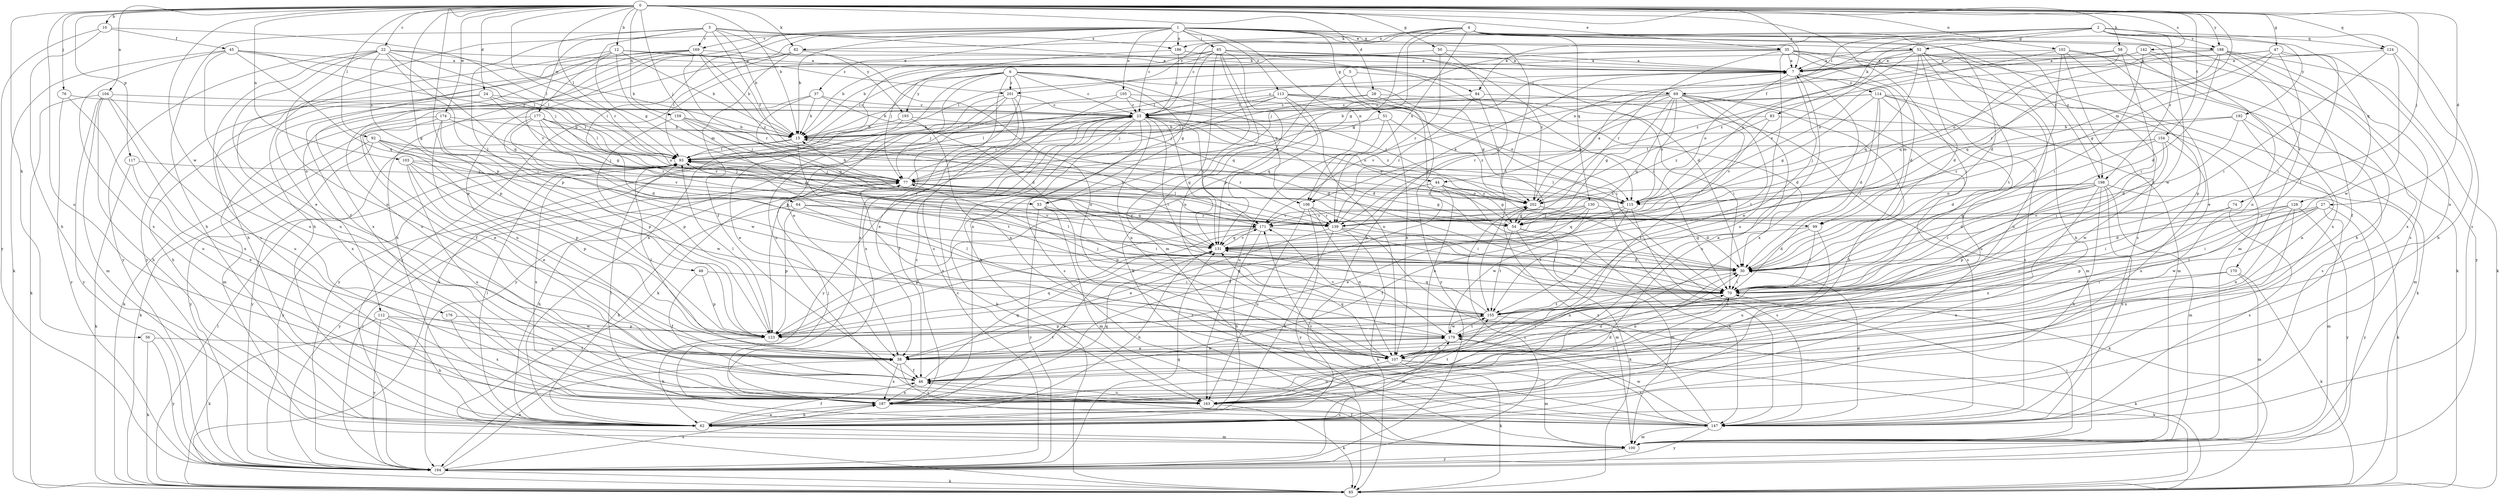 strict digraph  {
0;
1;
2;
3;
4;
5;
6;
7;
10;
12;
15;
22;
23;
24;
27;
28;
30;
35;
37;
38;
44;
45;
46;
47;
48;
50;
51;
52;
53;
54;
56;
58;
62;
64;
65;
69;
70;
74;
76;
77;
82;
83;
84;
85;
92;
93;
99;
100;
102;
103;
104;
105;
106;
107;
112;
113;
114;
115;
117;
123;
124;
128;
130;
131;
139;
142;
147;
154;
155;
159;
163;
169;
170;
171;
174;
176;
177;
179;
186;
187;
188;
192;
193;
194;
198;
201;
202;
0 -> 7  [label=a];
0 -> 10  [label=b];
0 -> 12  [label=b];
0 -> 15  [label=b];
0 -> 22  [label=c];
0 -> 24  [label=d];
0 -> 27  [label=d];
0 -> 28  [label=d];
0 -> 35  [label=e];
0 -> 44  [label=f];
0 -> 47  [label=g];
0 -> 48  [label=g];
0 -> 50  [label=g];
0 -> 56  [label=h];
0 -> 58  [label=h];
0 -> 74  [label=j];
0 -> 76  [label=j];
0 -> 77  [label=j];
0 -> 82  [label=k];
0 -> 92  [label=l];
0 -> 93  [label=l];
0 -> 99  [label=m];
0 -> 102  [label=n];
0 -> 103  [label=n];
0 -> 104  [label=n];
0 -> 117  [label=p];
0 -> 123  [label=p];
0 -> 124  [label=q];
0 -> 139  [label=r];
0 -> 142  [label=s];
0 -> 154  [label=t];
0 -> 159  [label=u];
0 -> 163  [label=u];
0 -> 174  [label=w];
0 -> 176  [label=w];
0 -> 188  [label=y];
1 -> 15  [label=b];
1 -> 23  [label=c];
1 -> 35  [label=e];
1 -> 37  [label=e];
1 -> 38  [label=e];
1 -> 51  [label=g];
1 -> 52  [label=g];
1 -> 62  [label=h];
1 -> 64  [label=i];
1 -> 65  [label=i];
1 -> 105  [label=n];
1 -> 106  [label=n];
1 -> 112  [label=o];
1 -> 113  [label=o];
1 -> 155  [label=t];
1 -> 169  [label=v];
1 -> 186  [label=x];
1 -> 188  [label=y];
1 -> 198  [label=z];
2 -> 52  [label=g];
2 -> 69  [label=i];
2 -> 82  [label=k];
2 -> 83  [label=k];
2 -> 84  [label=k];
2 -> 106  [label=n];
2 -> 124  [label=q];
2 -> 128  [label=q];
2 -> 147  [label=s];
2 -> 188  [label=y];
2 -> 192  [label=y];
2 -> 198  [label=z];
3 -> 15  [label=b];
3 -> 44  [label=f];
3 -> 53  [label=g];
3 -> 62  [label=h];
3 -> 84  [label=k];
3 -> 123  [label=p];
3 -> 169  [label=v];
3 -> 177  [label=w];
3 -> 186  [label=x];
3 -> 193  [label=y];
4 -> 23  [label=c];
4 -> 30  [label=d];
4 -> 53  [label=g];
4 -> 106  [label=n];
4 -> 123  [label=p];
4 -> 130  [label=q];
4 -> 170  [label=v];
4 -> 179  [label=w];
4 -> 186  [label=x];
4 -> 198  [label=z];
4 -> 201  [label=z];
5 -> 30  [label=d];
5 -> 69  [label=i];
5 -> 131  [label=q];
6 -> 23  [label=c];
6 -> 38  [label=e];
6 -> 53  [label=g];
6 -> 54  [label=g];
6 -> 85  [label=k];
6 -> 106  [label=n];
6 -> 123  [label=p];
6 -> 163  [label=u];
6 -> 187  [label=x];
6 -> 193  [label=y];
6 -> 201  [label=z];
7 -> 23  [label=c];
7 -> 38  [label=e];
7 -> 77  [label=j];
7 -> 99  [label=m];
7 -> 114  [label=o];
7 -> 115  [label=o];
7 -> 187  [label=x];
10 -> 45  [label=f];
10 -> 62  [label=h];
10 -> 93  [label=l];
10 -> 194  [label=y];
12 -> 7  [label=a];
12 -> 15  [label=b];
12 -> 46  [label=f];
12 -> 99  [label=m];
12 -> 163  [label=u];
12 -> 171  [label=v];
12 -> 201  [label=z];
15 -> 93  [label=l];
15 -> 139  [label=r];
15 -> 155  [label=t];
15 -> 194  [label=y];
22 -> 7  [label=a];
22 -> 15  [label=b];
22 -> 38  [label=e];
22 -> 70  [label=i];
22 -> 93  [label=l];
22 -> 107  [label=n];
22 -> 123  [label=p];
22 -> 131  [label=q];
22 -> 147  [label=s];
22 -> 194  [label=y];
23 -> 15  [label=b];
23 -> 30  [label=d];
23 -> 46  [label=f];
23 -> 70  [label=i];
23 -> 85  [label=k];
23 -> 93  [label=l];
23 -> 107  [label=n];
23 -> 131  [label=q];
23 -> 147  [label=s];
23 -> 163  [label=u];
23 -> 171  [label=v];
23 -> 194  [label=y];
23 -> 202  [label=z];
24 -> 23  [label=c];
24 -> 54  [label=g];
24 -> 62  [label=h];
24 -> 93  [label=l];
24 -> 187  [label=x];
27 -> 70  [label=i];
27 -> 100  [label=m];
27 -> 139  [label=r];
27 -> 155  [label=t];
27 -> 179  [label=w];
27 -> 194  [label=y];
28 -> 23  [label=c];
28 -> 70  [label=i];
28 -> 77  [label=j];
28 -> 194  [label=y];
30 -> 70  [label=i];
30 -> 107  [label=n];
35 -> 7  [label=a];
35 -> 15  [label=b];
35 -> 30  [label=d];
35 -> 70  [label=i];
35 -> 77  [label=j];
35 -> 100  [label=m];
35 -> 139  [label=r];
35 -> 147  [label=s];
35 -> 163  [label=u];
37 -> 15  [label=b];
37 -> 23  [label=c];
37 -> 30  [label=d];
37 -> 46  [label=f];
37 -> 131  [label=q];
38 -> 46  [label=f];
38 -> 70  [label=i];
38 -> 93  [label=l];
38 -> 147  [label=s];
38 -> 155  [label=t];
38 -> 179  [label=w];
38 -> 187  [label=x];
44 -> 46  [label=f];
44 -> 54  [label=g];
44 -> 107  [label=n];
44 -> 123  [label=p];
44 -> 147  [label=s];
44 -> 202  [label=z];
45 -> 7  [label=a];
45 -> 77  [label=j];
45 -> 85  [label=k];
45 -> 93  [label=l];
45 -> 131  [label=q];
45 -> 163  [label=u];
45 -> 187  [label=x];
46 -> 30  [label=d];
46 -> 131  [label=q];
46 -> 163  [label=u];
46 -> 187  [label=x];
47 -> 7  [label=a];
47 -> 54  [label=g];
47 -> 70  [label=i];
47 -> 107  [label=n];
47 -> 115  [label=o];
47 -> 139  [label=r];
47 -> 155  [label=t];
48 -> 46  [label=f];
48 -> 70  [label=i];
48 -> 123  [label=p];
50 -> 7  [label=a];
50 -> 62  [label=h];
50 -> 93  [label=l];
50 -> 139  [label=r];
51 -> 15  [label=b];
51 -> 107  [label=n];
51 -> 163  [label=u];
51 -> 202  [label=z];
52 -> 7  [label=a];
52 -> 30  [label=d];
52 -> 62  [label=h];
52 -> 85  [label=k];
52 -> 93  [label=l];
52 -> 115  [label=o];
52 -> 131  [label=q];
52 -> 155  [label=t];
52 -> 163  [label=u];
52 -> 171  [label=v];
53 -> 70  [label=i];
53 -> 100  [label=m];
53 -> 139  [label=r];
53 -> 147  [label=s];
53 -> 194  [label=y];
54 -> 23  [label=c];
54 -> 85  [label=k];
54 -> 93  [label=l];
54 -> 100  [label=m];
54 -> 147  [label=s];
54 -> 155  [label=t];
56 -> 38  [label=e];
56 -> 85  [label=k];
56 -> 194  [label=y];
58 -> 7  [label=a];
58 -> 70  [label=i];
58 -> 131  [label=q];
58 -> 187  [label=x];
58 -> 202  [label=z];
62 -> 46  [label=f];
62 -> 93  [label=l];
62 -> 100  [label=m];
62 -> 179  [label=w];
62 -> 187  [label=x];
64 -> 62  [label=h];
64 -> 123  [label=p];
64 -> 139  [label=r];
64 -> 155  [label=t];
64 -> 171  [label=v];
65 -> 7  [label=a];
65 -> 15  [label=b];
65 -> 62  [label=h];
65 -> 70  [label=i];
65 -> 85  [label=k];
65 -> 100  [label=m];
65 -> 107  [label=n];
65 -> 131  [label=q];
65 -> 187  [label=x];
65 -> 194  [label=y];
65 -> 202  [label=z];
69 -> 23  [label=c];
69 -> 46  [label=f];
69 -> 54  [label=g];
69 -> 62  [label=h];
69 -> 93  [label=l];
69 -> 115  [label=o];
69 -> 131  [label=q];
69 -> 139  [label=r];
69 -> 147  [label=s];
69 -> 155  [label=t];
69 -> 163  [label=u];
69 -> 171  [label=v];
70 -> 93  [label=l];
70 -> 107  [label=n];
70 -> 155  [label=t];
74 -> 54  [label=g];
74 -> 70  [label=i];
74 -> 147  [label=s];
76 -> 23  [label=c];
76 -> 163  [label=u];
76 -> 194  [label=y];
77 -> 15  [label=b];
77 -> 23  [label=c];
77 -> 54  [label=g];
77 -> 62  [label=h];
77 -> 107  [label=n];
77 -> 115  [label=o];
77 -> 131  [label=q];
77 -> 139  [label=r];
77 -> 194  [label=y];
77 -> 202  [label=z];
82 -> 7  [label=a];
82 -> 46  [label=f];
82 -> 62  [label=h];
82 -> 93  [label=l];
82 -> 107  [label=n];
83 -> 15  [label=b];
83 -> 100  [label=m];
83 -> 171  [label=v];
83 -> 202  [label=z];
84 -> 23  [label=c];
84 -> 100  [label=m];
84 -> 139  [label=r];
84 -> 202  [label=z];
85 -> 93  [label=l];
92 -> 77  [label=j];
92 -> 85  [label=k];
92 -> 93  [label=l];
92 -> 123  [label=p];
92 -> 171  [label=v];
92 -> 194  [label=y];
93 -> 77  [label=j];
93 -> 187  [label=x];
93 -> 194  [label=y];
99 -> 30  [label=d];
99 -> 70  [label=i];
99 -> 131  [label=q];
99 -> 163  [label=u];
100 -> 46  [label=f];
100 -> 70  [label=i];
100 -> 194  [label=y];
102 -> 7  [label=a];
102 -> 38  [label=e];
102 -> 62  [label=h];
102 -> 70  [label=i];
102 -> 115  [label=o];
102 -> 123  [label=p];
102 -> 155  [label=t];
103 -> 38  [label=e];
103 -> 77  [label=j];
103 -> 123  [label=p];
103 -> 139  [label=r];
103 -> 163  [label=u];
103 -> 179  [label=w];
104 -> 23  [label=c];
104 -> 62  [label=h];
104 -> 85  [label=k];
104 -> 100  [label=m];
104 -> 163  [label=u];
104 -> 187  [label=x];
104 -> 194  [label=y];
105 -> 23  [label=c];
105 -> 115  [label=o];
105 -> 187  [label=x];
105 -> 194  [label=y];
105 -> 202  [label=z];
106 -> 70  [label=i];
106 -> 107  [label=n];
106 -> 139  [label=r];
106 -> 163  [label=u];
106 -> 194  [label=y];
107 -> 85  [label=k];
107 -> 100  [label=m];
107 -> 131  [label=q];
107 -> 147  [label=s];
107 -> 163  [label=u];
112 -> 46  [label=f];
112 -> 62  [label=h];
112 -> 85  [label=k];
112 -> 179  [label=w];
112 -> 194  [label=y];
113 -> 15  [label=b];
113 -> 23  [label=c];
113 -> 30  [label=d];
113 -> 70  [label=i];
113 -> 77  [label=j];
113 -> 93  [label=l];
113 -> 107  [label=n];
113 -> 115  [label=o];
113 -> 131  [label=q];
114 -> 15  [label=b];
114 -> 23  [label=c];
114 -> 30  [label=d];
114 -> 54  [label=g];
114 -> 70  [label=i];
114 -> 85  [label=k];
114 -> 100  [label=m];
114 -> 147  [label=s];
114 -> 163  [label=u];
115 -> 46  [label=f];
115 -> 93  [label=l];
115 -> 131  [label=q];
115 -> 147  [label=s];
115 -> 155  [label=t];
117 -> 38  [label=e];
117 -> 77  [label=j];
117 -> 85  [label=k];
123 -> 62  [label=h];
123 -> 93  [label=l];
123 -> 131  [label=q];
124 -> 7  [label=a];
124 -> 62  [label=h];
124 -> 70  [label=i];
124 -> 179  [label=w];
128 -> 30  [label=d];
128 -> 107  [label=n];
128 -> 123  [label=p];
128 -> 171  [label=v];
128 -> 187  [label=x];
128 -> 194  [label=y];
130 -> 30  [label=d];
130 -> 38  [label=e];
130 -> 123  [label=p];
130 -> 139  [label=r];
130 -> 171  [label=v];
130 -> 179  [label=w];
131 -> 30  [label=d];
131 -> 62  [label=h];
131 -> 70  [label=i];
131 -> 171  [label=v];
131 -> 187  [label=x];
139 -> 7  [label=a];
139 -> 38  [label=e];
139 -> 62  [label=h];
139 -> 70  [label=i];
139 -> 85  [label=k];
139 -> 100  [label=m];
142 -> 7  [label=a];
142 -> 70  [label=i];
142 -> 93  [label=l];
142 -> 107  [label=n];
142 -> 194  [label=y];
147 -> 30  [label=d];
147 -> 93  [label=l];
147 -> 100  [label=m];
147 -> 171  [label=v];
147 -> 179  [label=w];
147 -> 194  [label=y];
147 -> 202  [label=z];
154 -> 30  [label=d];
154 -> 70  [label=i];
154 -> 77  [label=j];
154 -> 93  [label=l];
154 -> 163  [label=u];
154 -> 179  [label=w];
155 -> 77  [label=j];
155 -> 85  [label=k];
155 -> 123  [label=p];
155 -> 131  [label=q];
155 -> 179  [label=w];
159 -> 15  [label=b];
159 -> 30  [label=d];
159 -> 77  [label=j];
159 -> 115  [label=o];
159 -> 123  [label=p];
163 -> 7  [label=a];
163 -> 70  [label=i];
163 -> 85  [label=k];
169 -> 7  [label=a];
169 -> 15  [label=b];
169 -> 62  [label=h];
169 -> 139  [label=r];
169 -> 163  [label=u];
169 -> 187  [label=x];
169 -> 194  [label=y];
169 -> 202  [label=z];
170 -> 70  [label=i];
170 -> 85  [label=k];
170 -> 100  [label=m];
170 -> 107  [label=n];
171 -> 15  [label=b];
171 -> 62  [label=h];
171 -> 70  [label=i];
171 -> 123  [label=p];
171 -> 131  [label=q];
174 -> 15  [label=b];
174 -> 38  [label=e];
174 -> 100  [label=m];
174 -> 107  [label=n];
174 -> 123  [label=p];
174 -> 139  [label=r];
176 -> 123  [label=p];
176 -> 187  [label=x];
177 -> 15  [label=b];
177 -> 30  [label=d];
177 -> 85  [label=k];
177 -> 93  [label=l];
177 -> 115  [label=o];
177 -> 131  [label=q];
177 -> 171  [label=v];
177 -> 179  [label=w];
179 -> 38  [label=e];
179 -> 85  [label=k];
179 -> 93  [label=l];
179 -> 107  [label=n];
179 -> 155  [label=t];
179 -> 171  [label=v];
186 -> 7  [label=a];
186 -> 23  [label=c];
186 -> 30  [label=d];
186 -> 77  [label=j];
187 -> 23  [label=c];
187 -> 30  [label=d];
187 -> 62  [label=h];
187 -> 77  [label=j];
187 -> 131  [label=q];
187 -> 147  [label=s];
187 -> 155  [label=t];
188 -> 7  [label=a];
188 -> 30  [label=d];
188 -> 46  [label=f];
188 -> 85  [label=k];
188 -> 131  [label=q];
188 -> 147  [label=s];
188 -> 187  [label=x];
188 -> 202  [label=z];
192 -> 15  [label=b];
192 -> 30  [label=d];
192 -> 107  [label=n];
192 -> 139  [label=r];
192 -> 147  [label=s];
193 -> 15  [label=b];
193 -> 30  [label=d];
193 -> 38  [label=e];
193 -> 107  [label=n];
194 -> 23  [label=c];
194 -> 38  [label=e];
194 -> 77  [label=j];
194 -> 85  [label=k];
194 -> 131  [label=q];
194 -> 187  [label=x];
194 -> 202  [label=z];
198 -> 30  [label=d];
198 -> 62  [label=h];
198 -> 70  [label=i];
198 -> 85  [label=k];
198 -> 100  [label=m];
198 -> 115  [label=o];
198 -> 123  [label=p];
198 -> 147  [label=s];
198 -> 187  [label=x];
198 -> 202  [label=z];
201 -> 23  [label=c];
201 -> 38  [label=e];
201 -> 77  [label=j];
201 -> 85  [label=k];
201 -> 163  [label=u];
201 -> 194  [label=y];
202 -> 7  [label=a];
202 -> 54  [label=g];
202 -> 85  [label=k];
202 -> 171  [label=v];
}

